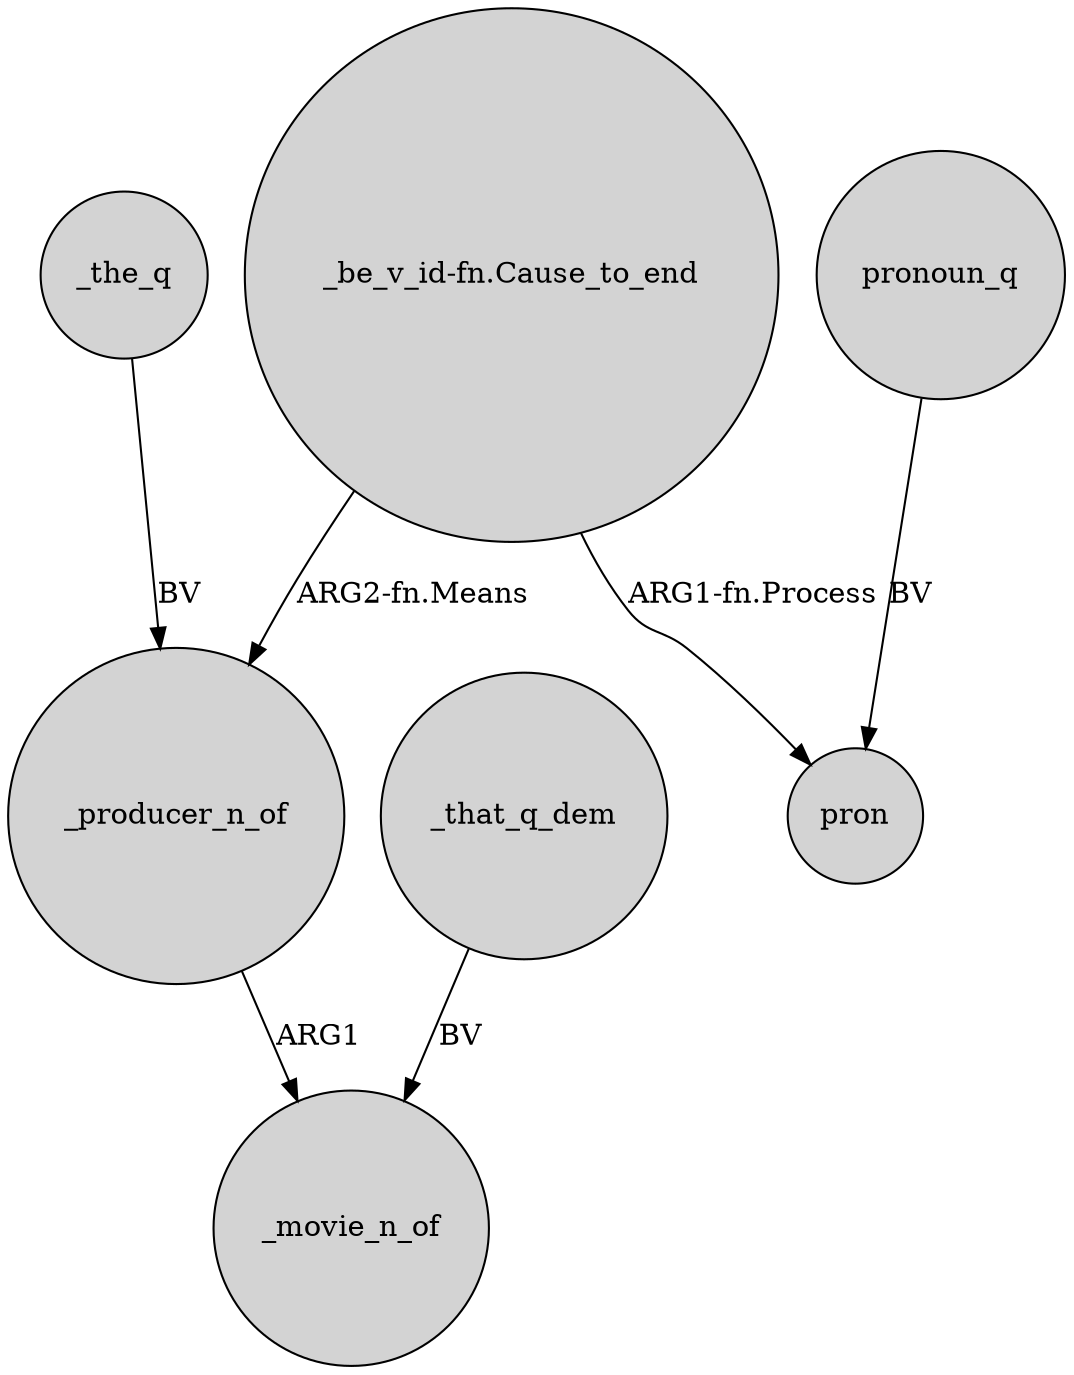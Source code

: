 digraph {
	node [shape=circle style=filled]
	_the_q -> _producer_n_of [label=BV]
	_producer_n_of -> _movie_n_of [label=ARG1]
	_that_q_dem -> _movie_n_of [label=BV]
	"_be_v_id-fn.Cause_to_end" -> _producer_n_of [label="ARG2-fn.Means"]
	pronoun_q -> pron [label=BV]
	"_be_v_id-fn.Cause_to_end" -> pron [label="ARG1-fn.Process"]
}

